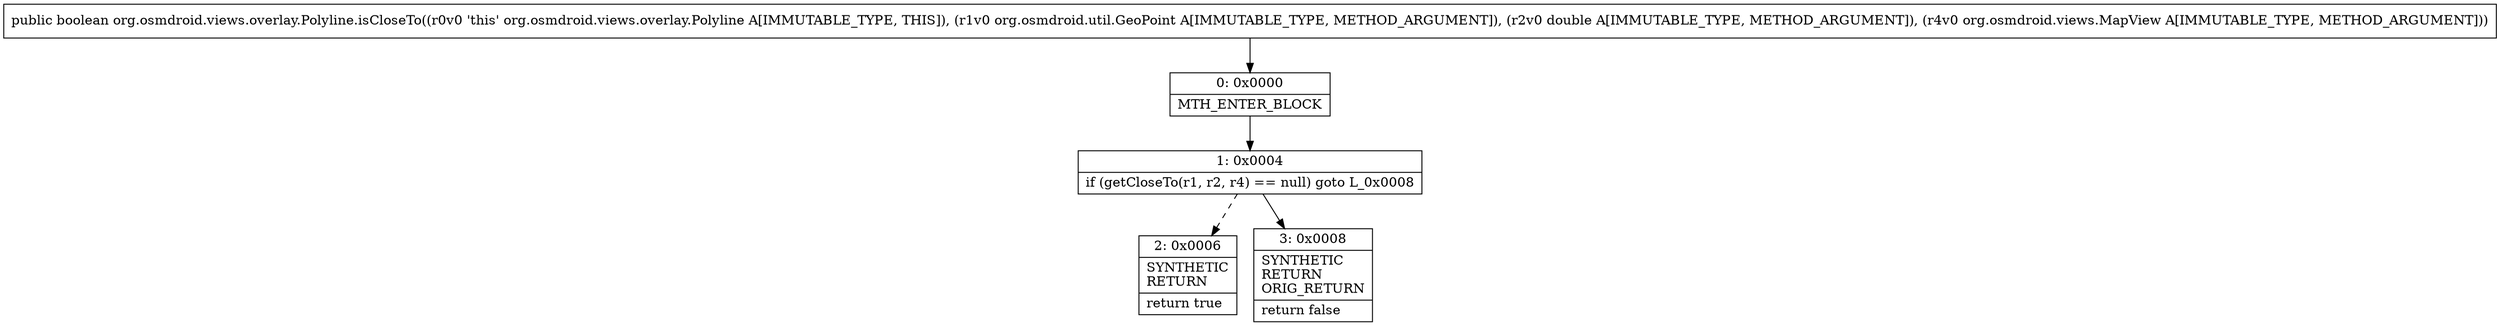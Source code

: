digraph "CFG fororg.osmdroid.views.overlay.Polyline.isCloseTo(Lorg\/osmdroid\/util\/GeoPoint;DLorg\/osmdroid\/views\/MapView;)Z" {
Node_0 [shape=record,label="{0\:\ 0x0000|MTH_ENTER_BLOCK\l}"];
Node_1 [shape=record,label="{1\:\ 0x0004|if (getCloseTo(r1, r2, r4) == null) goto L_0x0008\l}"];
Node_2 [shape=record,label="{2\:\ 0x0006|SYNTHETIC\lRETURN\l|return true\l}"];
Node_3 [shape=record,label="{3\:\ 0x0008|SYNTHETIC\lRETURN\lORIG_RETURN\l|return false\l}"];
MethodNode[shape=record,label="{public boolean org.osmdroid.views.overlay.Polyline.isCloseTo((r0v0 'this' org.osmdroid.views.overlay.Polyline A[IMMUTABLE_TYPE, THIS]), (r1v0 org.osmdroid.util.GeoPoint A[IMMUTABLE_TYPE, METHOD_ARGUMENT]), (r2v0 double A[IMMUTABLE_TYPE, METHOD_ARGUMENT]), (r4v0 org.osmdroid.views.MapView A[IMMUTABLE_TYPE, METHOD_ARGUMENT])) }"];
MethodNode -> Node_0;
Node_0 -> Node_1;
Node_1 -> Node_2[style=dashed];
Node_1 -> Node_3;
}

